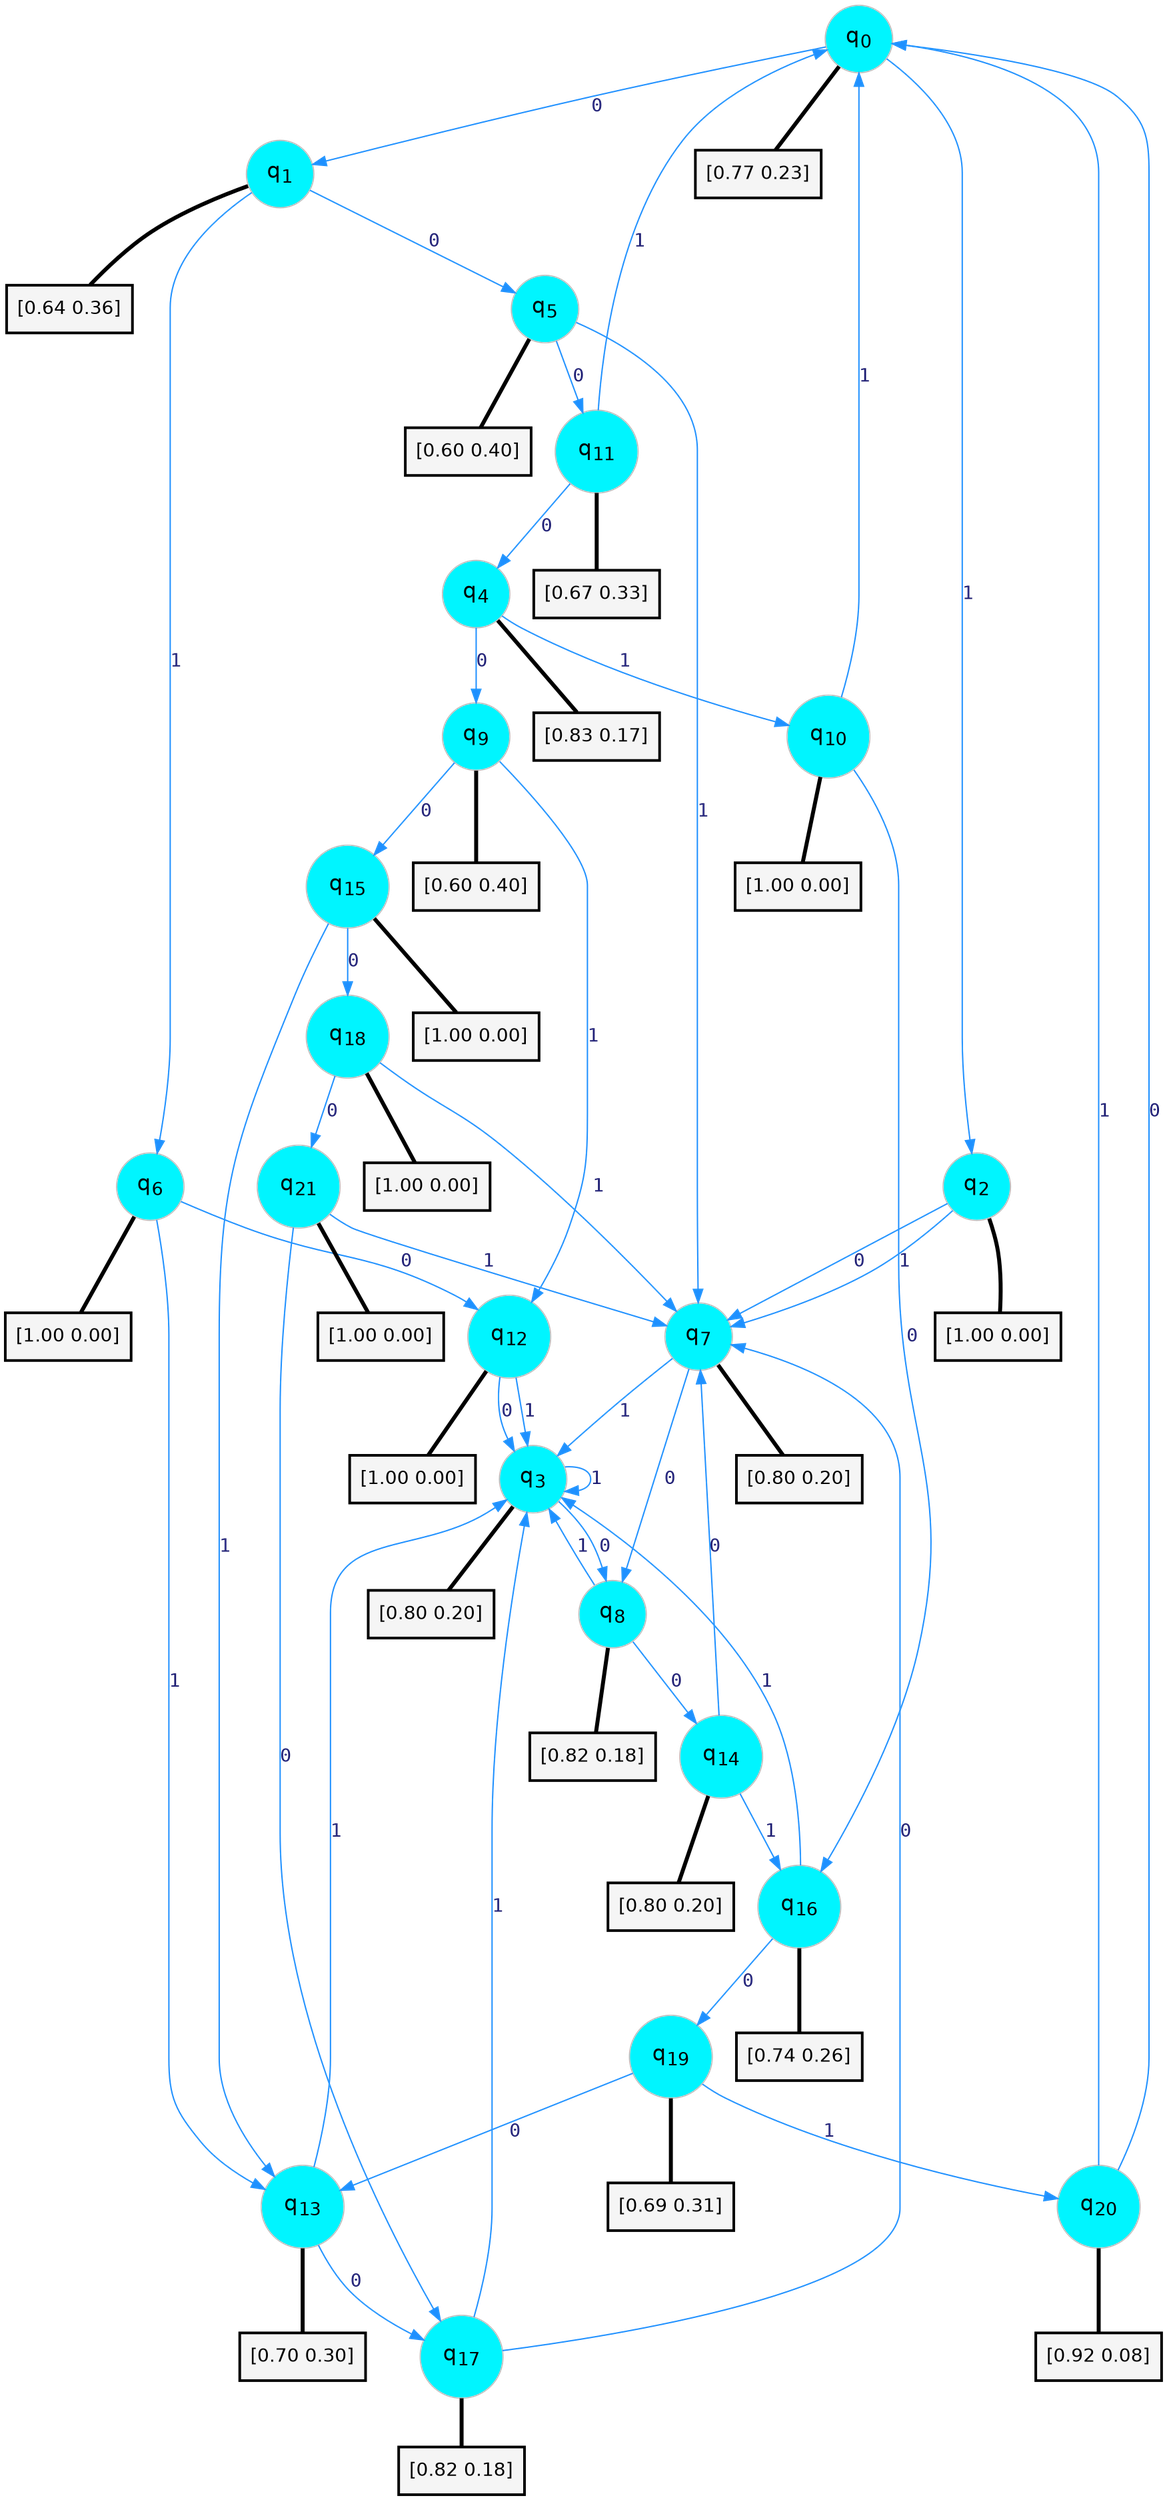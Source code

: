 digraph G {
graph [
bgcolor=transparent, dpi=300, rankdir=TD, size="40,25"];
node [
color=gray, fillcolor=turquoise1, fontcolor=black, fontname=Helvetica, fontsize=16, fontweight=bold, shape=circle, style=filled];
edge [
arrowsize=1, color=dodgerblue1, fontcolor=midnightblue, fontname=courier, fontweight=bold, penwidth=1, style=solid, weight=20];
0[label=<q<SUB>0</SUB>>];
1[label=<q<SUB>1</SUB>>];
2[label=<q<SUB>2</SUB>>];
3[label=<q<SUB>3</SUB>>];
4[label=<q<SUB>4</SUB>>];
5[label=<q<SUB>5</SUB>>];
6[label=<q<SUB>6</SUB>>];
7[label=<q<SUB>7</SUB>>];
8[label=<q<SUB>8</SUB>>];
9[label=<q<SUB>9</SUB>>];
10[label=<q<SUB>10</SUB>>];
11[label=<q<SUB>11</SUB>>];
12[label=<q<SUB>12</SUB>>];
13[label=<q<SUB>13</SUB>>];
14[label=<q<SUB>14</SUB>>];
15[label=<q<SUB>15</SUB>>];
16[label=<q<SUB>16</SUB>>];
17[label=<q<SUB>17</SUB>>];
18[label=<q<SUB>18</SUB>>];
19[label=<q<SUB>19</SUB>>];
20[label=<q<SUB>20</SUB>>];
21[label=<q<SUB>21</SUB>>];
22[label="[0.77 0.23]", shape=box,fontcolor=black, fontname=Helvetica, fontsize=14, penwidth=2, fillcolor=whitesmoke,color=black];
23[label="[0.64 0.36]", shape=box,fontcolor=black, fontname=Helvetica, fontsize=14, penwidth=2, fillcolor=whitesmoke,color=black];
24[label="[1.00 0.00]", shape=box,fontcolor=black, fontname=Helvetica, fontsize=14, penwidth=2, fillcolor=whitesmoke,color=black];
25[label="[0.80 0.20]", shape=box,fontcolor=black, fontname=Helvetica, fontsize=14, penwidth=2, fillcolor=whitesmoke,color=black];
26[label="[0.83 0.17]", shape=box,fontcolor=black, fontname=Helvetica, fontsize=14, penwidth=2, fillcolor=whitesmoke,color=black];
27[label="[0.60 0.40]", shape=box,fontcolor=black, fontname=Helvetica, fontsize=14, penwidth=2, fillcolor=whitesmoke,color=black];
28[label="[1.00 0.00]", shape=box,fontcolor=black, fontname=Helvetica, fontsize=14, penwidth=2, fillcolor=whitesmoke,color=black];
29[label="[0.80 0.20]", shape=box,fontcolor=black, fontname=Helvetica, fontsize=14, penwidth=2, fillcolor=whitesmoke,color=black];
30[label="[0.82 0.18]", shape=box,fontcolor=black, fontname=Helvetica, fontsize=14, penwidth=2, fillcolor=whitesmoke,color=black];
31[label="[0.60 0.40]", shape=box,fontcolor=black, fontname=Helvetica, fontsize=14, penwidth=2, fillcolor=whitesmoke,color=black];
32[label="[1.00 0.00]", shape=box,fontcolor=black, fontname=Helvetica, fontsize=14, penwidth=2, fillcolor=whitesmoke,color=black];
33[label="[0.67 0.33]", shape=box,fontcolor=black, fontname=Helvetica, fontsize=14, penwidth=2, fillcolor=whitesmoke,color=black];
34[label="[1.00 0.00]", shape=box,fontcolor=black, fontname=Helvetica, fontsize=14, penwidth=2, fillcolor=whitesmoke,color=black];
35[label="[0.70 0.30]", shape=box,fontcolor=black, fontname=Helvetica, fontsize=14, penwidth=2, fillcolor=whitesmoke,color=black];
36[label="[0.80 0.20]", shape=box,fontcolor=black, fontname=Helvetica, fontsize=14, penwidth=2, fillcolor=whitesmoke,color=black];
37[label="[1.00 0.00]", shape=box,fontcolor=black, fontname=Helvetica, fontsize=14, penwidth=2, fillcolor=whitesmoke,color=black];
38[label="[0.74 0.26]", shape=box,fontcolor=black, fontname=Helvetica, fontsize=14, penwidth=2, fillcolor=whitesmoke,color=black];
39[label="[0.82 0.18]", shape=box,fontcolor=black, fontname=Helvetica, fontsize=14, penwidth=2, fillcolor=whitesmoke,color=black];
40[label="[1.00 0.00]", shape=box,fontcolor=black, fontname=Helvetica, fontsize=14, penwidth=2, fillcolor=whitesmoke,color=black];
41[label="[0.69 0.31]", shape=box,fontcolor=black, fontname=Helvetica, fontsize=14, penwidth=2, fillcolor=whitesmoke,color=black];
42[label="[0.92 0.08]", shape=box,fontcolor=black, fontname=Helvetica, fontsize=14, penwidth=2, fillcolor=whitesmoke,color=black];
43[label="[1.00 0.00]", shape=box,fontcolor=black, fontname=Helvetica, fontsize=14, penwidth=2, fillcolor=whitesmoke,color=black];
0->1 [label=0];
0->2 [label=1];
0->22 [arrowhead=none, penwidth=3,color=black];
1->5 [label=0];
1->6 [label=1];
1->23 [arrowhead=none, penwidth=3,color=black];
2->7 [label=0];
2->7 [label=1];
2->24 [arrowhead=none, penwidth=3,color=black];
3->8 [label=0];
3->3 [label=1];
3->25 [arrowhead=none, penwidth=3,color=black];
4->9 [label=0];
4->10 [label=1];
4->26 [arrowhead=none, penwidth=3,color=black];
5->11 [label=0];
5->7 [label=1];
5->27 [arrowhead=none, penwidth=3,color=black];
6->12 [label=0];
6->13 [label=1];
6->28 [arrowhead=none, penwidth=3,color=black];
7->8 [label=0];
7->3 [label=1];
7->29 [arrowhead=none, penwidth=3,color=black];
8->14 [label=0];
8->3 [label=1];
8->30 [arrowhead=none, penwidth=3,color=black];
9->15 [label=0];
9->12 [label=1];
9->31 [arrowhead=none, penwidth=3,color=black];
10->16 [label=0];
10->0 [label=1];
10->32 [arrowhead=none, penwidth=3,color=black];
11->4 [label=0];
11->0 [label=1];
11->33 [arrowhead=none, penwidth=3,color=black];
12->3 [label=0];
12->3 [label=1];
12->34 [arrowhead=none, penwidth=3,color=black];
13->17 [label=0];
13->3 [label=1];
13->35 [arrowhead=none, penwidth=3,color=black];
14->7 [label=0];
14->16 [label=1];
14->36 [arrowhead=none, penwidth=3,color=black];
15->18 [label=0];
15->13 [label=1];
15->37 [arrowhead=none, penwidth=3,color=black];
16->19 [label=0];
16->3 [label=1];
16->38 [arrowhead=none, penwidth=3,color=black];
17->7 [label=0];
17->3 [label=1];
17->39 [arrowhead=none, penwidth=3,color=black];
18->21 [label=0];
18->7 [label=1];
18->40 [arrowhead=none, penwidth=3,color=black];
19->13 [label=0];
19->20 [label=1];
19->41 [arrowhead=none, penwidth=3,color=black];
20->0 [label=0];
20->0 [label=1];
20->42 [arrowhead=none, penwidth=3,color=black];
21->17 [label=0];
21->7 [label=1];
21->43 [arrowhead=none, penwidth=3,color=black];
}
